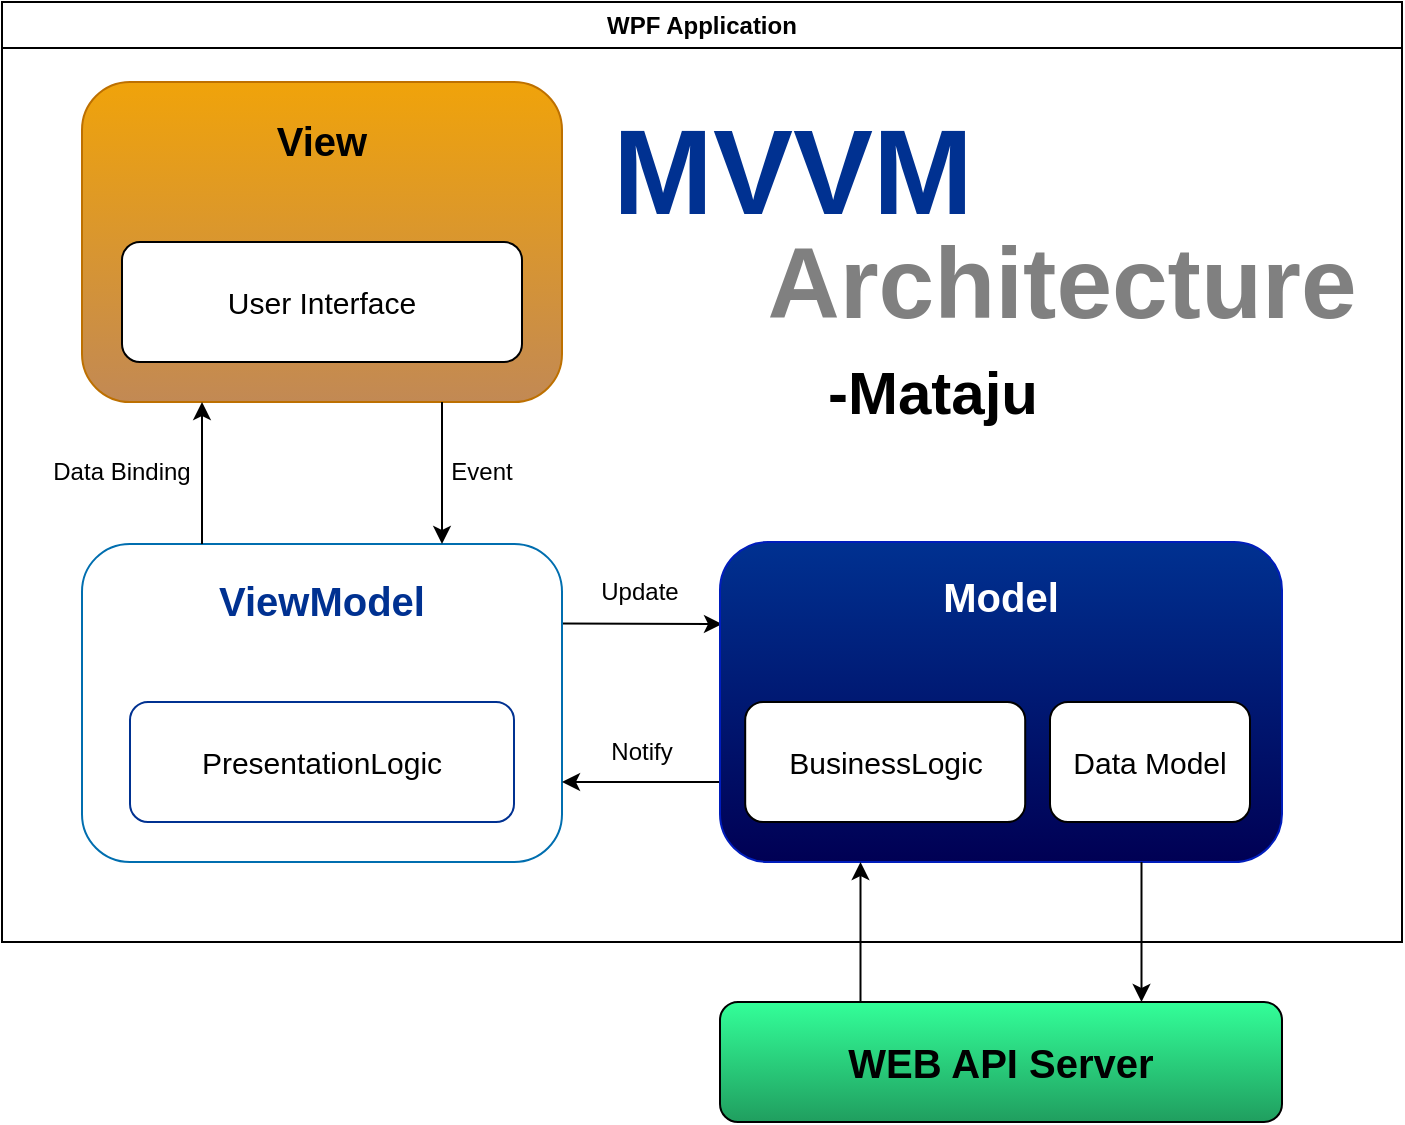 <mxfile version="25.0.3">
  <diagram name="페이지-1" id="wgz9PD0w91qSiE5-jBk-">
    <mxGraphModel dx="1434" dy="780" grid="1" gridSize="10" guides="1" tooltips="1" connect="1" arrows="1" fold="1" page="1" pageScale="1" pageWidth="827" pageHeight="1169" math="0" shadow="0">
      <root>
        <mxCell id="0" />
        <mxCell id="1" parent="0" />
        <mxCell id="g7_kz-98eBEBZqyPdA4t-22" value="&lt;font style=&quot;font-size: 20px;&quot;&gt;&lt;b&gt;WEB API Server&lt;/b&gt;&lt;/font&gt;" style="rounded=1;whiteSpace=wrap;html=1;labelBackgroundColor=none;fillColor=#33FF99;gradientColor=#209E5F;fontColor=default;" vertex="1" parent="1">
          <mxGeometry x="399" y="540" width="281" height="60" as="geometry" />
        </mxCell>
        <mxCell id="g7_kz-98eBEBZqyPdA4t-17" value="Data Binding" style="text;strokeColor=none;align=center;fillColor=none;html=1;verticalAlign=middle;whiteSpace=wrap;rounded=0;" vertex="1" parent="1">
          <mxGeometry x="60" y="260" width="80" height="30" as="geometry" />
        </mxCell>
        <mxCell id="g7_kz-98eBEBZqyPdA4t-18" value="Event" style="text;strokeColor=none;align=center;fillColor=none;html=1;verticalAlign=middle;whiteSpace=wrap;rounded=0;" vertex="1" parent="1">
          <mxGeometry x="240" y="260" width="80" height="30" as="geometry" />
        </mxCell>
        <mxCell id="g7_kz-98eBEBZqyPdA4t-19" value="Update" style="text;strokeColor=none;align=center;fillColor=none;html=1;verticalAlign=middle;whiteSpace=wrap;rounded=0;" vertex="1" parent="1">
          <mxGeometry x="319" y="320" width="80" height="30" as="geometry" />
        </mxCell>
        <mxCell id="g7_kz-98eBEBZqyPdA4t-20" value="Notify" style="text;strokeColor=none;align=center;fillColor=none;html=1;verticalAlign=middle;whiteSpace=wrap;rounded=0;" vertex="1" parent="1">
          <mxGeometry x="320" y="400" width="80" height="30" as="geometry" />
        </mxCell>
        <mxCell id="g7_kz-98eBEBZqyPdA4t-44" value="" style="group" vertex="1" connectable="0" parent="1">
          <mxGeometry x="80" y="80" width="240" height="160" as="geometry" />
        </mxCell>
        <mxCell id="g7_kz-98eBEBZqyPdA4t-5" value="" style="rounded=1;whiteSpace=wrap;html=1;fillColor=#f0a30a;fontColor=#000000;strokeColor=#BD7000;gradientColor=#C28954;" vertex="1" parent="g7_kz-98eBEBZqyPdA4t-44">
          <mxGeometry width="240" height="160" as="geometry" />
        </mxCell>
        <mxCell id="g7_kz-98eBEBZqyPdA4t-6" value="&lt;font style=&quot;font-size: 20px;&quot;&gt;View&lt;/font&gt;" style="text;strokeColor=none;align=center;fillColor=none;html=1;verticalAlign=middle;whiteSpace=wrap;rounded=0;fontColor=default;fontStyle=1" vertex="1" parent="g7_kz-98eBEBZqyPdA4t-44">
          <mxGeometry x="60" y="10" width="120" height="38" as="geometry" />
        </mxCell>
        <mxCell id="g7_kz-98eBEBZqyPdA4t-35" value="&lt;font style=&quot;font-size: 15px;&quot;&gt;User Interface&lt;/font&gt;" style="rounded=1;whiteSpace=wrap;html=1;" vertex="1" parent="g7_kz-98eBEBZqyPdA4t-44">
          <mxGeometry x="20" y="80" width="200" height="60" as="geometry" />
        </mxCell>
        <mxCell id="g7_kz-98eBEBZqyPdA4t-45" value="" style="group" vertex="1" connectable="0" parent="1">
          <mxGeometry x="80" y="310.96" width="240" height="159.04" as="geometry" />
        </mxCell>
        <mxCell id="g7_kz-98eBEBZqyPdA4t-53" style="edgeStyle=none;rounded=0;orthogonalLoop=1;jettySize=auto;html=1;exitX=1;exitY=0.25;exitDx=0;exitDy=0;" edge="1" parent="g7_kz-98eBEBZqyPdA4t-45" source="g7_kz-98eBEBZqyPdA4t-4">
          <mxGeometry relative="1" as="geometry">
            <mxPoint x="320" y="40.04" as="targetPoint" />
          </mxGeometry>
        </mxCell>
        <mxCell id="g7_kz-98eBEBZqyPdA4t-4" value="" style="rounded=1;whiteSpace=wrap;html=1;fillColor=default;fontColor=#ffffff;strokeColor=#006EAF;gradientColor=none;" vertex="1" parent="g7_kz-98eBEBZqyPdA4t-45">
          <mxGeometry width="240" height="159.04" as="geometry" />
        </mxCell>
        <mxCell id="g7_kz-98eBEBZqyPdA4t-7" value="&lt;font style=&quot;font-size: 20px;&quot;&gt;ViewModel&lt;/font&gt;" style="text;strokeColor=none;align=center;fillColor=none;html=1;verticalAlign=middle;whiteSpace=wrap;rounded=0;fontColor=#003191;fontStyle=1" vertex="1" parent="g7_kz-98eBEBZqyPdA4t-45">
          <mxGeometry x="43.2" y="10.0" width="153.6" height="35.23" as="geometry" />
        </mxCell>
        <mxCell id="g7_kz-98eBEBZqyPdA4t-41" value="&lt;span style=&quot;font-size: 15px;&quot;&gt;PresentationLogic&lt;br&gt;&lt;/span&gt;" style="rounded=1;whiteSpace=wrap;html=1;strokeColor=#003191;" vertex="1" parent="g7_kz-98eBEBZqyPdA4t-45">
          <mxGeometry x="24" y="79.04" width="192" height="60.0" as="geometry" />
        </mxCell>
        <mxCell id="g7_kz-98eBEBZqyPdA4t-46" value="" style="group" vertex="1" connectable="0" parent="1">
          <mxGeometry x="399" y="310" width="281" height="160" as="geometry" />
        </mxCell>
        <mxCell id="g7_kz-98eBEBZqyPdA4t-55" style="edgeStyle=none;rounded=0;orthogonalLoop=1;jettySize=auto;html=1;exitX=0;exitY=0.75;exitDx=0;exitDy=0;" edge="1" parent="g7_kz-98eBEBZqyPdA4t-46" source="g7_kz-98eBEBZqyPdA4t-1">
          <mxGeometry relative="1" as="geometry">
            <mxPoint x="-79" y="120" as="targetPoint" />
          </mxGeometry>
        </mxCell>
        <mxCell id="g7_kz-98eBEBZqyPdA4t-1" value="" style="rounded=1;whiteSpace=wrap;html=1;fillColor=#003191;strokeColor=#001DBC;fontColor=#ffffff;gradientColor=#000054;" vertex="1" parent="g7_kz-98eBEBZqyPdA4t-46">
          <mxGeometry width="281" height="160" as="geometry" />
        </mxCell>
        <mxCell id="g7_kz-98eBEBZqyPdA4t-8" value="&lt;font style=&quot;font-size: 20px;&quot;&gt;Model&lt;/font&gt;" style="text;strokeColor=none;align=center;fillColor=none;html=1;verticalAlign=middle;whiteSpace=wrap;rounded=0;fontColor=#FFFFFF;fontStyle=1" vertex="1" parent="g7_kz-98eBEBZqyPdA4t-46">
          <mxGeometry x="112.9" y="13.416" width="55.2" height="26.538" as="geometry" />
        </mxCell>
        <mxCell id="g7_kz-98eBEBZqyPdA4t-42" value="&lt;span style=&quot;font-size: 15px;&quot;&gt;BusinessLogic&lt;br&gt;&lt;/span&gt;" style="rounded=1;whiteSpace=wrap;html=1;" vertex="1" parent="g7_kz-98eBEBZqyPdA4t-46">
          <mxGeometry x="12.6" y="80" width="140" height="60" as="geometry" />
        </mxCell>
        <mxCell id="g7_kz-98eBEBZqyPdA4t-43" value="&lt;span style=&quot;font-size: 15px;&quot;&gt;Data Model&lt;br&gt;&lt;/span&gt;" style="rounded=1;whiteSpace=wrap;html=1;" vertex="1" parent="g7_kz-98eBEBZqyPdA4t-46">
          <mxGeometry x="165" y="80" width="100" height="60" as="geometry" />
        </mxCell>
        <mxCell id="g7_kz-98eBEBZqyPdA4t-51" style="edgeStyle=none;rounded=0;orthogonalLoop=1;jettySize=auto;html=1;exitX=0.25;exitY=0;exitDx=0;exitDy=0;entryX=0.25;entryY=1;entryDx=0;entryDy=0;" edge="1" parent="1" source="g7_kz-98eBEBZqyPdA4t-4" target="g7_kz-98eBEBZqyPdA4t-5">
          <mxGeometry relative="1" as="geometry" />
        </mxCell>
        <mxCell id="g7_kz-98eBEBZqyPdA4t-49" style="edgeStyle=none;rounded=0;orthogonalLoop=1;jettySize=auto;html=1;exitX=0.75;exitY=1;exitDx=0;exitDy=0;entryX=0.75;entryY=0;entryDx=0;entryDy=0;" edge="1" parent="1" source="g7_kz-98eBEBZqyPdA4t-5" target="g7_kz-98eBEBZqyPdA4t-4">
          <mxGeometry relative="1" as="geometry">
            <mxPoint x="260" y="310" as="targetPoint" />
          </mxGeometry>
        </mxCell>
        <mxCell id="g7_kz-98eBEBZqyPdA4t-60" value="&lt;font style=&quot;font-size: 60px;&quot;&gt;MVVM&lt;/font&gt;" style="text;strokeColor=none;align=center;fillColor=none;html=1;verticalAlign=middle;whiteSpace=wrap;rounded=0;fontStyle=1;fontColor=#003191;" vertex="1" parent="1">
          <mxGeometry x="330" y="80" width="211" height="90" as="geometry" />
        </mxCell>
        <mxCell id="g7_kz-98eBEBZqyPdA4t-61" value="&lt;font style=&quot;font-size: 50px;&quot;&gt;Architecture&lt;/font&gt;" style="text;strokeColor=none;align=center;fillColor=none;html=1;verticalAlign=middle;whiteSpace=wrap;rounded=0;fontStyle=1;fontColor=#808080;" vertex="1" parent="1">
          <mxGeometry x="420" y="150" width="300" height="60" as="geometry" />
        </mxCell>
        <mxCell id="g7_kz-98eBEBZqyPdA4t-62" value="&lt;font style=&quot;font-size: 30px;&quot;&gt;-Mataju&lt;/font&gt;" style="text;strokeColor=none;align=center;fillColor=none;html=1;verticalAlign=middle;whiteSpace=wrap;rounded=0;fontStyle=1" vertex="1" parent="1">
          <mxGeometry x="400" y="210" width="211" height="50" as="geometry" />
        </mxCell>
        <mxCell id="g7_kz-98eBEBZqyPdA4t-63" value="" style="endArrow=classic;html=1;rounded=0;entryX=0.75;entryY=0;entryDx=0;entryDy=0;exitX=0.75;exitY=1;exitDx=0;exitDy=0;" edge="1" parent="1" source="g7_kz-98eBEBZqyPdA4t-1" target="g7_kz-98eBEBZqyPdA4t-22">
          <mxGeometry width="50" height="50" relative="1" as="geometry">
            <mxPoint x="590" y="280" as="sourcePoint" />
            <mxPoint x="640" y="230" as="targetPoint" />
          </mxGeometry>
        </mxCell>
        <mxCell id="g7_kz-98eBEBZqyPdA4t-64" value="" style="endArrow=classic;html=1;rounded=0;exitX=0.25;exitY=0;exitDx=0;exitDy=0;entryX=0.25;entryY=1;entryDx=0;entryDy=0;" edge="1" parent="1" source="g7_kz-98eBEBZqyPdA4t-22" target="g7_kz-98eBEBZqyPdA4t-1">
          <mxGeometry width="50" height="50" relative="1" as="geometry">
            <mxPoint x="590" y="280" as="sourcePoint" />
            <mxPoint x="640" y="230" as="targetPoint" />
          </mxGeometry>
        </mxCell>
        <mxCell id="g7_kz-98eBEBZqyPdA4t-65" value="WPF Application" style="swimlane;whiteSpace=wrap;html=1;" vertex="1" parent="1">
          <mxGeometry x="40" y="40" width="700" height="470" as="geometry" />
        </mxCell>
      </root>
    </mxGraphModel>
  </diagram>
</mxfile>
